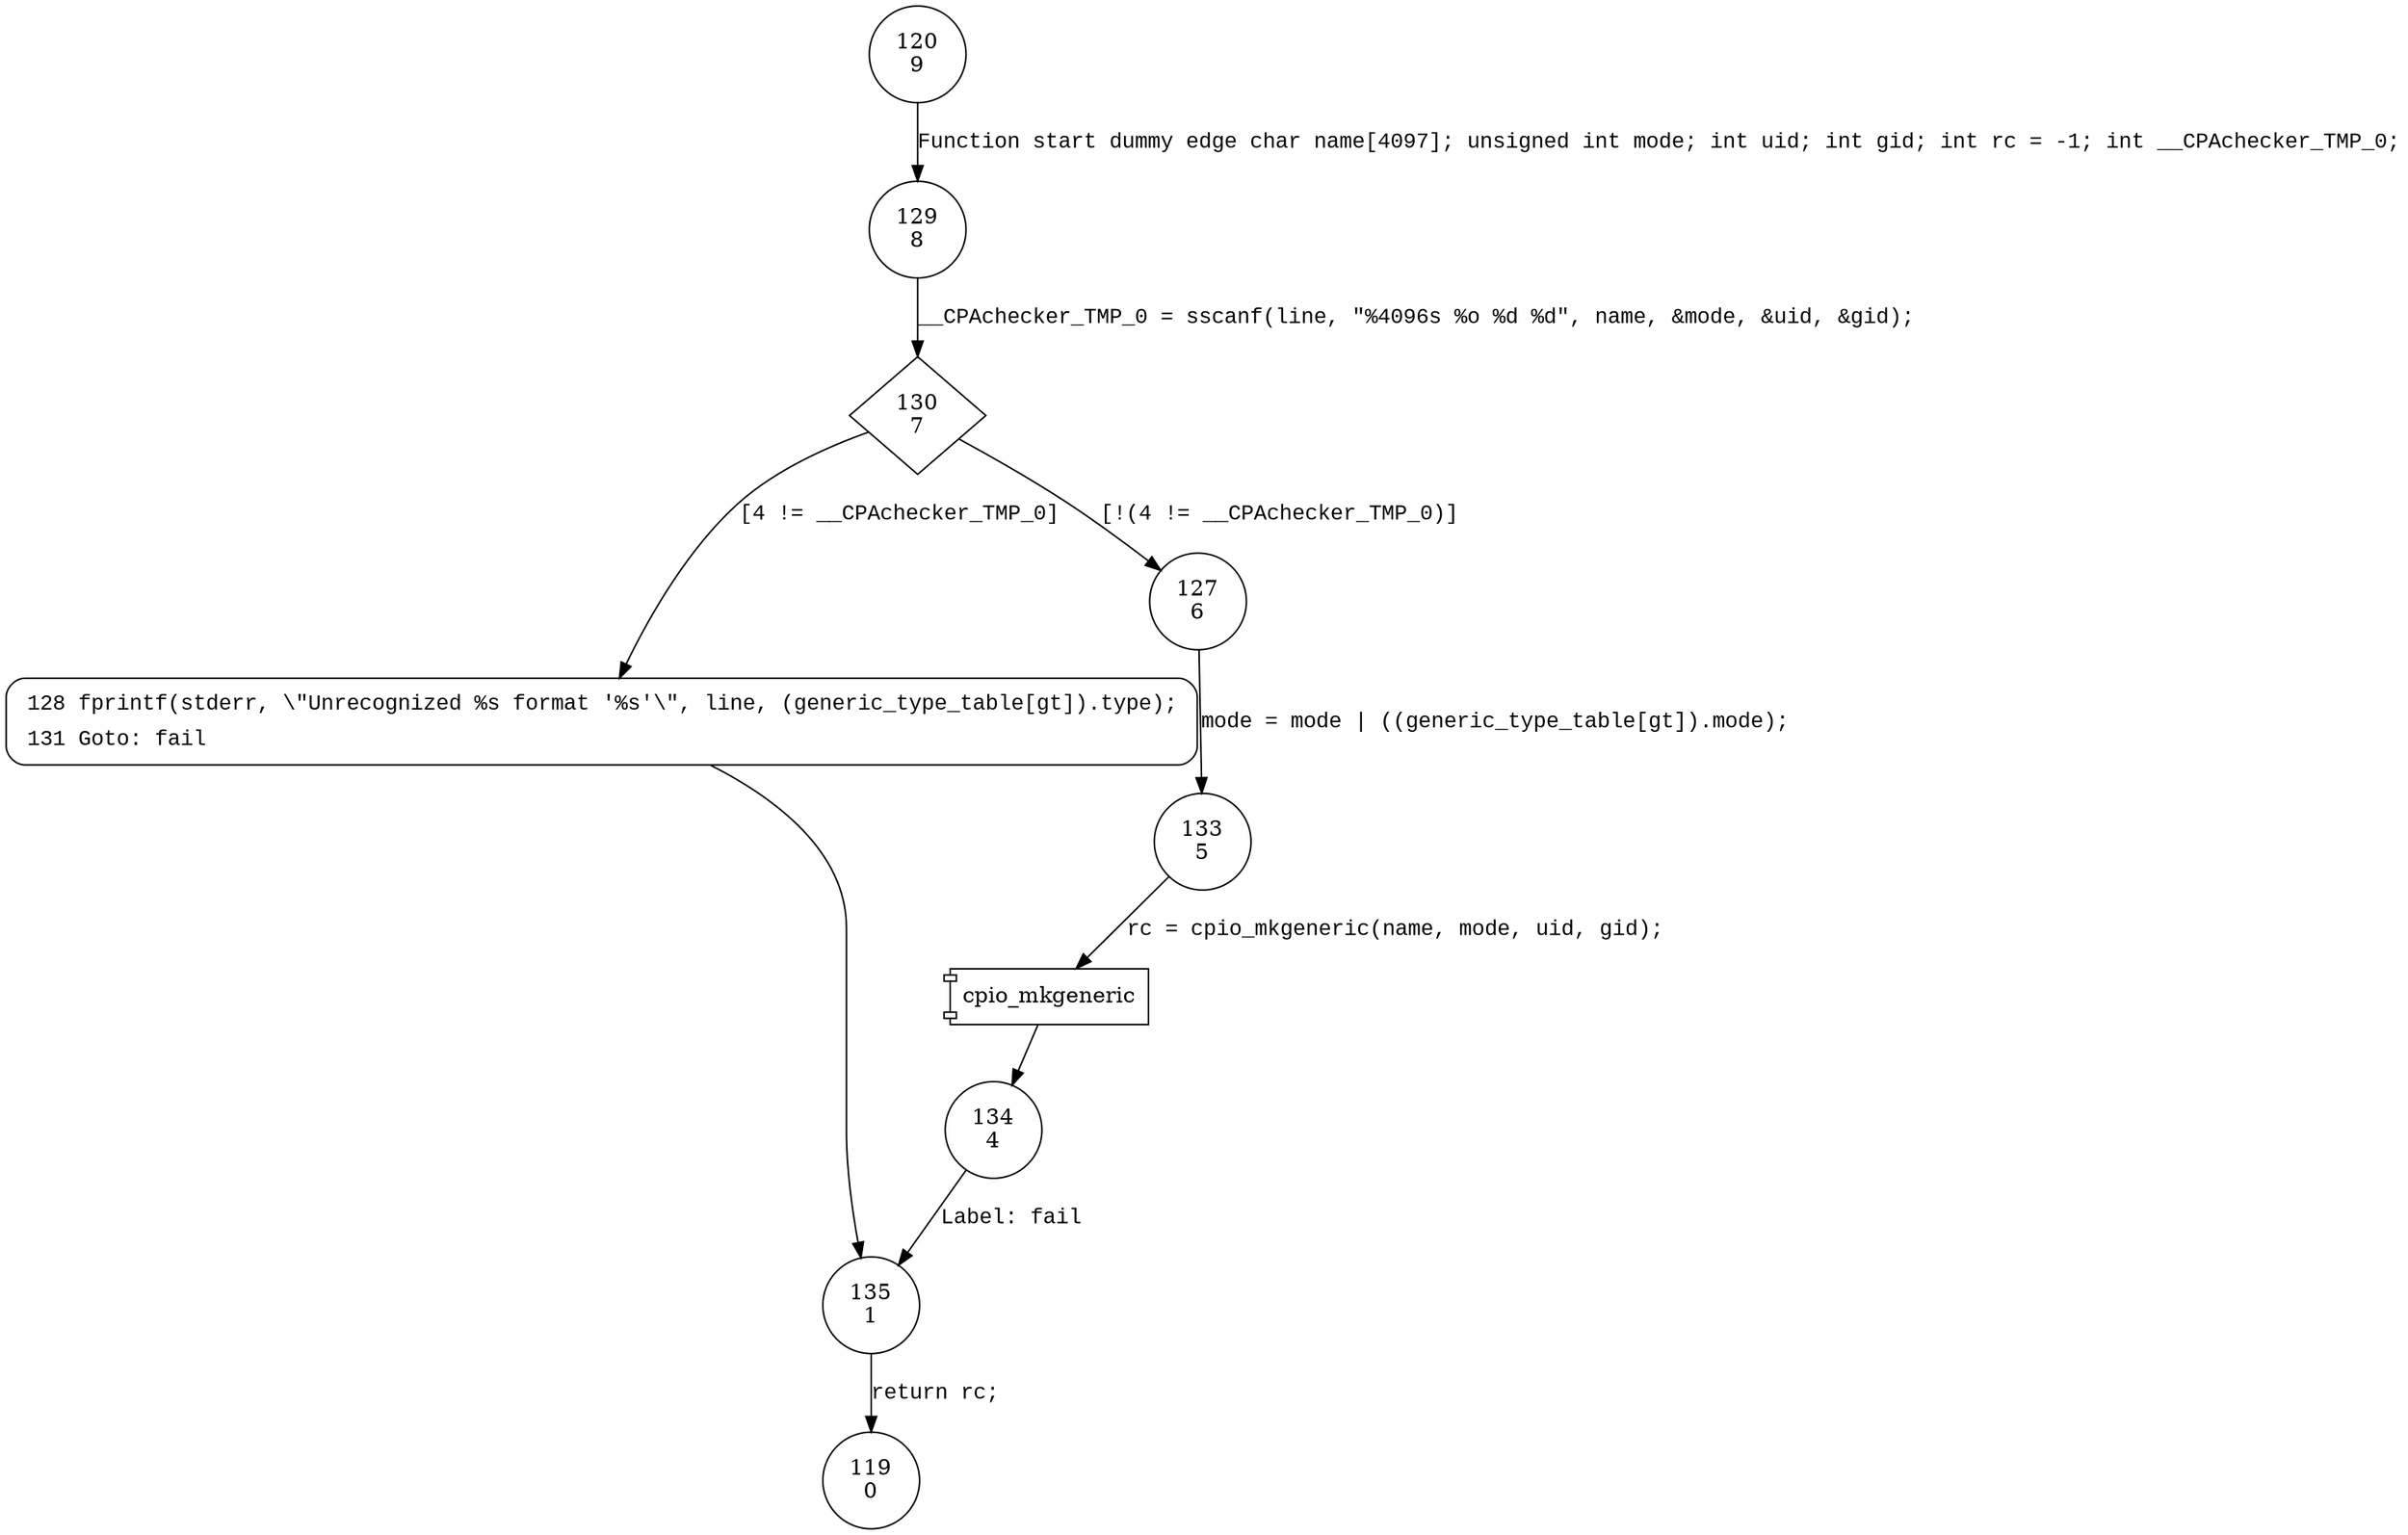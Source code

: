 digraph cpio_mkgeneric_line {
120 [shape="circle" label="120\n9"]
129 [shape="circle" label="129\n8"]
130 [shape="diamond" label="130\n7"]
128 [shape="circle" label="128\n3"]
127 [shape="circle" label="127\n6"]
133 [shape="circle" label="133\n5"]
134 [shape="circle" label="134\n4"]
135 [shape="circle" label="135\n1"]
119 [shape="circle" label="119\n0"]
128 [style="filled,bold" penwidth="1" fillcolor="white" fontname="Courier New" shape="Mrecord" label=<<table border="0" cellborder="0" cellpadding="3" bgcolor="white"><tr><td align="right">128</td><td align="left">fprintf(stderr, \"Unrecognized %s format '%s'\", line, (generic_type_table[gt]).type);</td></tr><tr><td align="right">131</td><td align="left">Goto: fail</td></tr></table>>]
128 -> 135[label=""]
120 -> 129 [label="Function start dummy edge char name[4097]; unsigned int mode; int uid; int gid; int rc = -1; int __CPAchecker_TMP_0;" fontname="Courier New"]
130 -> 128 [label="[4 != __CPAchecker_TMP_0]" fontname="Courier New"]
130 -> 127 [label="[!(4 != __CPAchecker_TMP_0)]" fontname="Courier New"]
100010 [shape="component" label="cpio_mkgeneric"]
133 -> 100010 [label="rc = cpio_mkgeneric(name, mode, uid, gid);" fontname="Courier New"]
100010 -> 134 [label="" fontname="Courier New"]
135 -> 119 [label="return rc;" fontname="Courier New"]
129 -> 130 [label="__CPAchecker_TMP_0 = sscanf(line, \"%4096s %o %d %d\", name, &mode, &uid, &gid);" fontname="Courier New"]
127 -> 133 [label="mode = mode | ((generic_type_table[gt]).mode);" fontname="Courier New"]
134 -> 135 [label="Label: fail" fontname="Courier New"]
}
